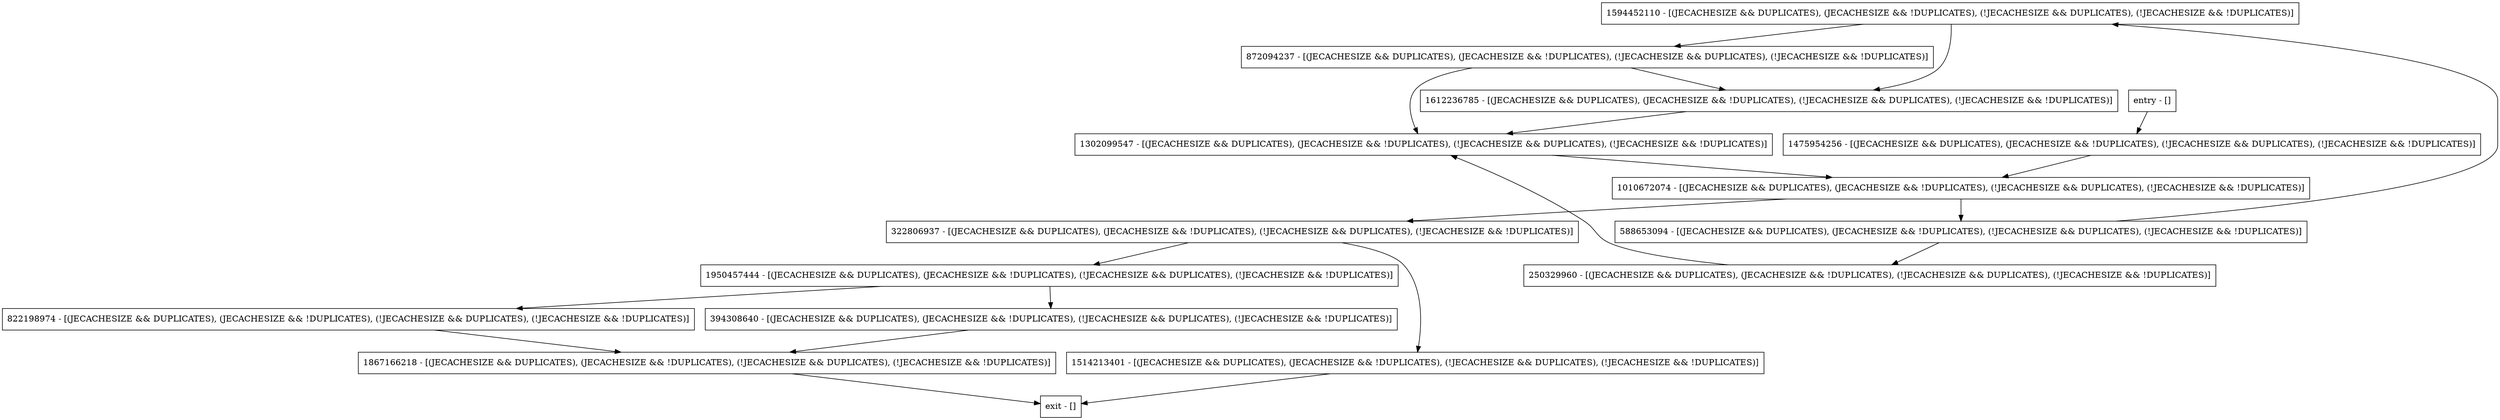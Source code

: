 digraph getMinExpiration {
node [shape=record];
1594452110 [label="1594452110 - [(JECACHESIZE && DUPLICATES), (JECACHESIZE && !DUPLICATES), (!JECACHESIZE && DUPLICATES), (!JECACHESIZE && !DUPLICATES)]"];
872094237 [label="872094237 - [(JECACHESIZE && DUPLICATES), (JECACHESIZE && !DUPLICATES), (!JECACHESIZE && DUPLICATES), (!JECACHESIZE && !DUPLICATES)]"];
1302099547 [label="1302099547 - [(JECACHESIZE && DUPLICATES), (JECACHESIZE && !DUPLICATES), (!JECACHESIZE && DUPLICATES), (!JECACHESIZE && !DUPLICATES)]"];
394308640 [label="394308640 - [(JECACHESIZE && DUPLICATES), (JECACHESIZE && !DUPLICATES), (!JECACHESIZE && DUPLICATES), (!JECACHESIZE && !DUPLICATES)]"];
1612236785 [label="1612236785 - [(JECACHESIZE && DUPLICATES), (JECACHESIZE && !DUPLICATES), (!JECACHESIZE && DUPLICATES), (!JECACHESIZE && !DUPLICATES)]"];
250329960 [label="250329960 - [(JECACHESIZE && DUPLICATES), (JECACHESIZE && !DUPLICATES), (!JECACHESIZE && DUPLICATES), (!JECACHESIZE && !DUPLICATES)]"];
entry [label="entry - []"];
exit [label="exit - []"];
322806937 [label="322806937 - [(JECACHESIZE && DUPLICATES), (JECACHESIZE && !DUPLICATES), (!JECACHESIZE && DUPLICATES), (!JECACHESIZE && !DUPLICATES)]"];
1950457444 [label="1950457444 - [(JECACHESIZE && DUPLICATES), (JECACHESIZE && !DUPLICATES), (!JECACHESIZE && DUPLICATES), (!JECACHESIZE && !DUPLICATES)]"];
1010672074 [label="1010672074 - [(JECACHESIZE && DUPLICATES), (JECACHESIZE && !DUPLICATES), (!JECACHESIZE && DUPLICATES), (!JECACHESIZE && !DUPLICATES)]"];
1475954256 [label="1475954256 - [(JECACHESIZE && DUPLICATES), (JECACHESIZE && !DUPLICATES), (!JECACHESIZE && DUPLICATES), (!JECACHESIZE && !DUPLICATES)]"];
822198974 [label="822198974 - [(JECACHESIZE && DUPLICATES), (JECACHESIZE && !DUPLICATES), (!JECACHESIZE && DUPLICATES), (!JECACHESIZE && !DUPLICATES)]"];
1514213401 [label="1514213401 - [(JECACHESIZE && DUPLICATES), (JECACHESIZE && !DUPLICATES), (!JECACHESIZE && DUPLICATES), (!JECACHESIZE && !DUPLICATES)]"];
1867166218 [label="1867166218 - [(JECACHESIZE && DUPLICATES), (JECACHESIZE && !DUPLICATES), (!JECACHESIZE && DUPLICATES), (!JECACHESIZE && !DUPLICATES)]"];
588653094 [label="588653094 - [(JECACHESIZE && DUPLICATES), (JECACHESIZE && !DUPLICATES), (!JECACHESIZE && DUPLICATES), (!JECACHESIZE && !DUPLICATES)]"];
entry;
exit;
1594452110 -> 872094237;
1594452110 -> 1612236785;
872094237 -> 1302099547;
872094237 -> 1612236785;
1302099547 -> 1010672074;
394308640 -> 1867166218;
1612236785 -> 1302099547;
250329960 -> 1302099547;
entry -> 1475954256;
322806937 -> 1950457444;
322806937 -> 1514213401;
1950457444 -> 822198974;
1950457444 -> 394308640;
1010672074 -> 322806937;
1010672074 -> 588653094;
1475954256 -> 1010672074;
822198974 -> 1867166218;
1514213401 -> exit;
1867166218 -> exit;
588653094 -> 1594452110;
588653094 -> 250329960;
}
